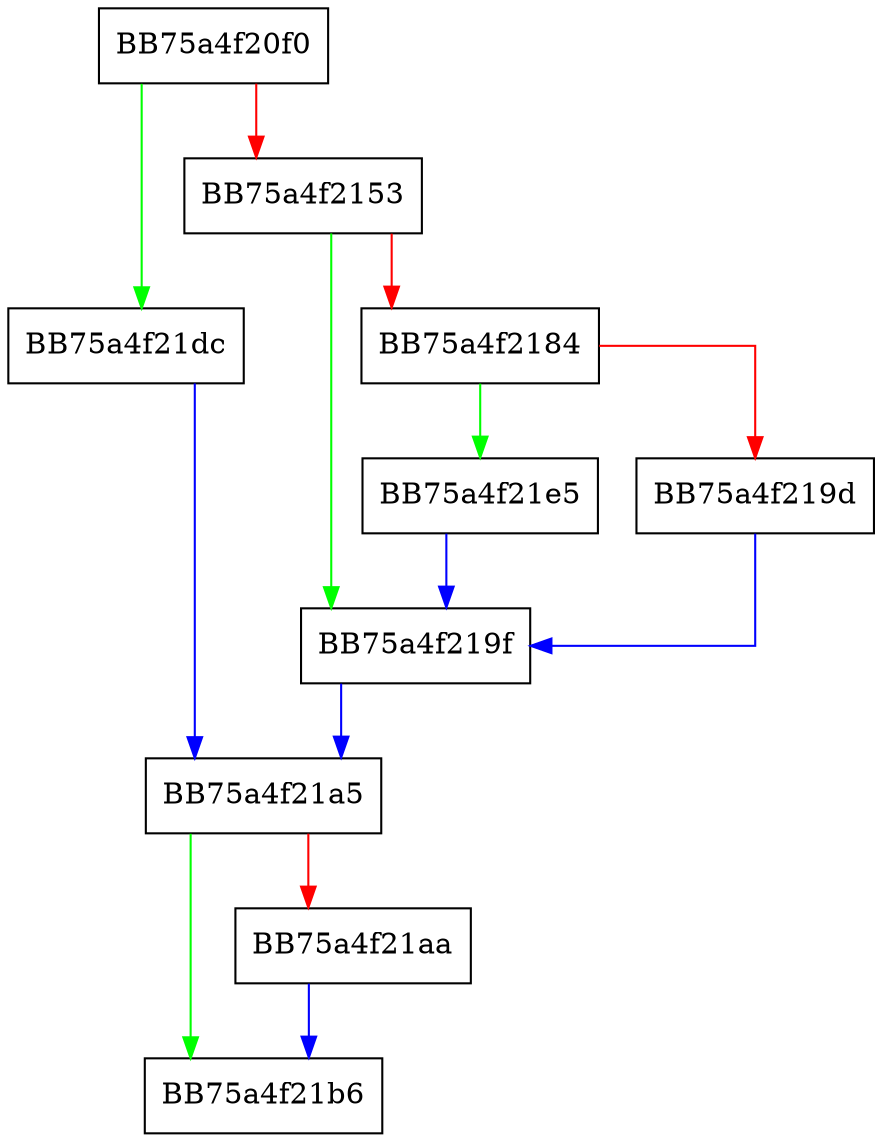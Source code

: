 digraph KERNEL32_DLL_ReadProcessMemory {
  node [shape="box"];
  graph [splines=ortho];
  BB75a4f20f0 -> BB75a4f21dc [color="green"];
  BB75a4f20f0 -> BB75a4f2153 [color="red"];
  BB75a4f2153 -> BB75a4f219f [color="green"];
  BB75a4f2153 -> BB75a4f2184 [color="red"];
  BB75a4f2184 -> BB75a4f21e5 [color="green"];
  BB75a4f2184 -> BB75a4f219d [color="red"];
  BB75a4f219d -> BB75a4f219f [color="blue"];
  BB75a4f219f -> BB75a4f21a5 [color="blue"];
  BB75a4f21a5 -> BB75a4f21b6 [color="green"];
  BB75a4f21a5 -> BB75a4f21aa [color="red"];
  BB75a4f21aa -> BB75a4f21b6 [color="blue"];
  BB75a4f21dc -> BB75a4f21a5 [color="blue"];
  BB75a4f21e5 -> BB75a4f219f [color="blue"];
}